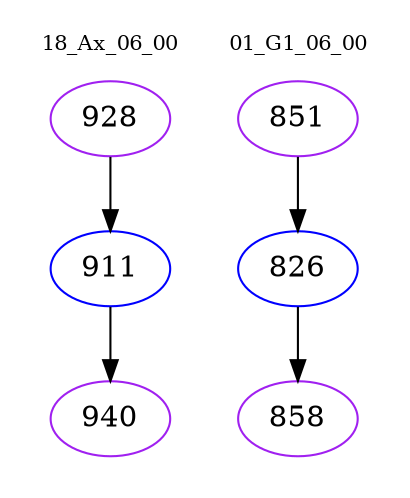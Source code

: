 digraph{
subgraph cluster_0 {
color = white
label = "18_Ax_06_00";
fontsize=10;
T0_928 [label="928", color="purple"]
T0_928 -> T0_911 [color="black"]
T0_911 [label="911", color="blue"]
T0_911 -> T0_940 [color="black"]
T0_940 [label="940", color="purple"]
}
subgraph cluster_1 {
color = white
label = "01_G1_06_00";
fontsize=10;
T1_851 [label="851", color="purple"]
T1_851 -> T1_826 [color="black"]
T1_826 [label="826", color="blue"]
T1_826 -> T1_858 [color="black"]
T1_858 [label="858", color="purple"]
}
}
